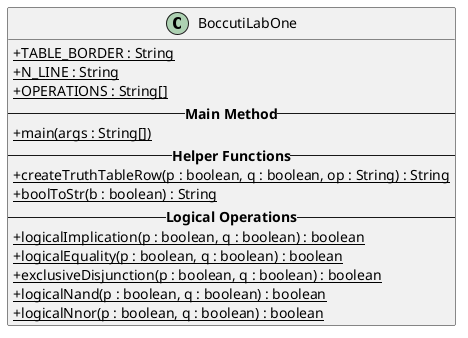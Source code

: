 @startuml BoccutiLabOne
skinparam classAttributeIconSize 0
class BoccutiLabOne {
    {static} + TABLE_BORDER : String
    {static} + N_LINE : String
    {static} + OPERATIONS : String[]
    -- <b>Main Method</b> --
    {static} + main(args : String[])
    -- <b>Helper Functions</b> --
    {static} + createTruthTableRow(p : boolean, q : boolean, op : String) : String
    {static} + boolToStr(b : boolean) : String
    -- <b>Logical Operations</b> --
    {static} + logicalImplication(p : boolean, q : boolean) : boolean
    {static} + logicalEquality(p : boolean, q : boolean) : boolean
    {static} + exclusiveDisjunction(p : boolean, q : boolean) : boolean
    {static} + logicalNand(p : boolean, q : boolean) : boolean
    {static} + logicalNnor(p : boolean, q : boolean) : boolean
}
@enduml